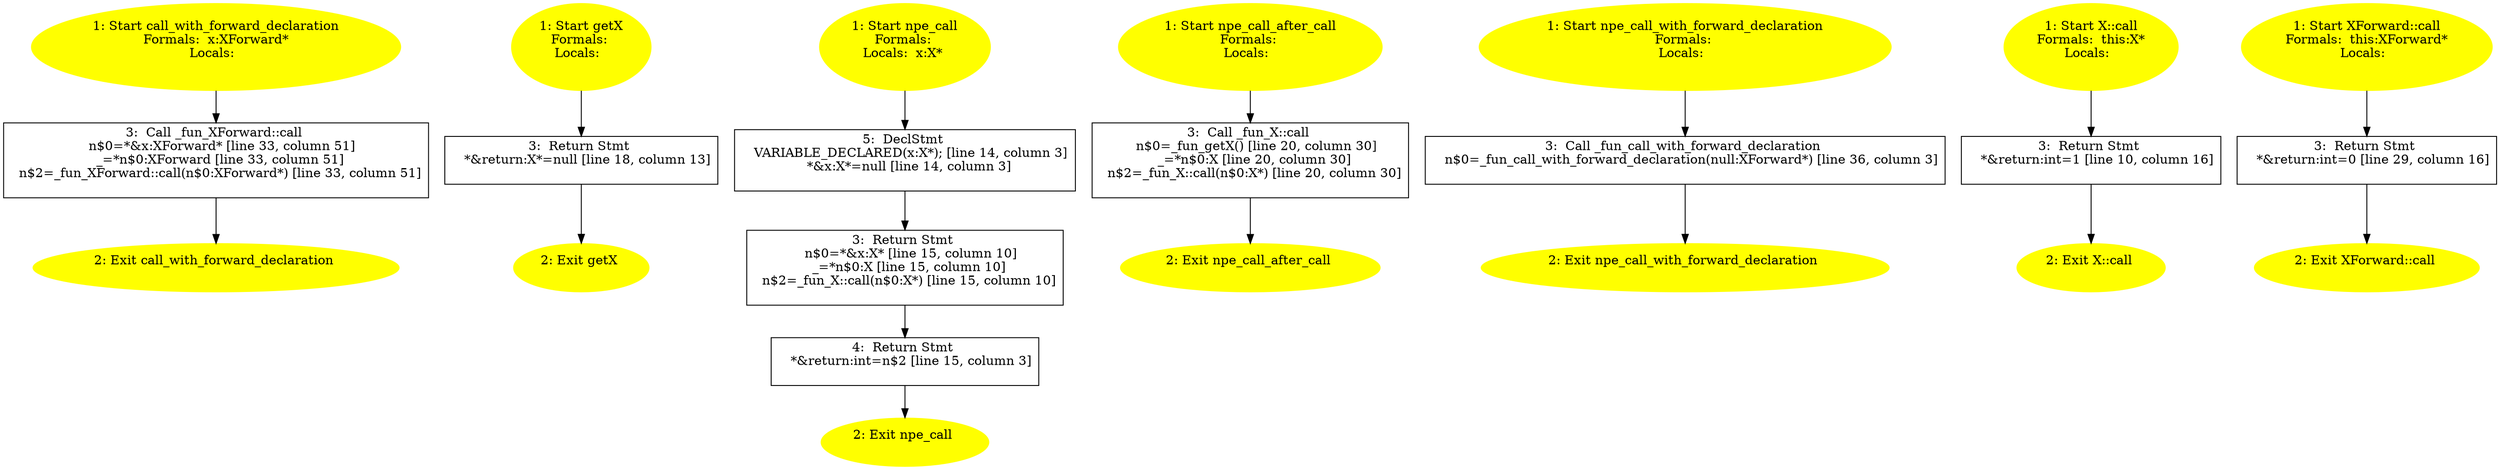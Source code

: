 /* @generated */
digraph cfg {
"call_with_forward_declaration(cla.c1f98de069e5c709_1" [label="1: Start call_with_forward_declaration\nFormals:  x:XForward*\nLocals:  \n  " color=yellow style=filled]
	

	 "call_with_forward_declaration(cla.c1f98de069e5c709_1" -> "call_with_forward_declaration(cla.c1f98de069e5c709_3" ;
"call_with_forward_declaration(cla.c1f98de069e5c709_2" [label="2: Exit call_with_forward_declaration \n  " color=yellow style=filled]
	

"call_with_forward_declaration(cla.c1f98de069e5c709_3" [label="3:  Call _fun_XForward::call \n   n$0=*&x:XForward* [line 33, column 51]\n  _=*n$0:XForward [line 33, column 51]\n  n$2=_fun_XForward::call(n$0:XForward*) [line 33, column 51]\n " shape="box"]
	

	 "call_with_forward_declaration(cla.c1f98de069e5c709_3" -> "call_with_forward_declaration(cla.c1f98de069e5c709_2" ;
"getX#13708790503777666214.a992c0752db0283a_1" [label="1: Start getX\nFormals: \nLocals:  \n  " color=yellow style=filled]
	

	 "getX#13708790503777666214.a992c0752db0283a_1" -> "getX#13708790503777666214.a992c0752db0283a_3" ;
"getX#13708790503777666214.a992c0752db0283a_2" [label="2: Exit getX \n  " color=yellow style=filled]
	

"getX#13708790503777666214.a992c0752db0283a_3" [label="3:  Return Stmt \n   *&return:X*=null [line 18, column 13]\n " shape="box"]
	

	 "getX#13708790503777666214.a992c0752db0283a_3" -> "getX#13708790503777666214.a992c0752db0283a_2" ;
"npe_call#13153501568930109452.8b51ea84ce0a6732_1" [label="1: Start npe_call\nFormals: \nLocals:  x:X* \n  " color=yellow style=filled]
	

	 "npe_call#13153501568930109452.8b51ea84ce0a6732_1" -> "npe_call#13153501568930109452.8b51ea84ce0a6732_5" ;
"npe_call#13153501568930109452.8b51ea84ce0a6732_2" [label="2: Exit npe_call \n  " color=yellow style=filled]
	

"npe_call#13153501568930109452.8b51ea84ce0a6732_3" [label="3:  Return Stmt \n   n$0=*&x:X* [line 15, column 10]\n  _=*n$0:X [line 15, column 10]\n  n$2=_fun_X::call(n$0:X*) [line 15, column 10]\n " shape="box"]
	

	 "npe_call#13153501568930109452.8b51ea84ce0a6732_3" -> "npe_call#13153501568930109452.8b51ea84ce0a6732_4" ;
"npe_call#13153501568930109452.8b51ea84ce0a6732_4" [label="4:  Return Stmt \n   *&return:int=n$2 [line 15, column 3]\n " shape="box"]
	

	 "npe_call#13153501568930109452.8b51ea84ce0a6732_4" -> "npe_call#13153501568930109452.8b51ea84ce0a6732_2" ;
"npe_call#13153501568930109452.8b51ea84ce0a6732_5" [label="5:  DeclStmt \n   VARIABLE_DECLARED(x:X*); [line 14, column 3]\n  *&x:X*=null [line 14, column 3]\n " shape="box"]
	

	 "npe_call#13153501568930109452.8b51ea84ce0a6732_5" -> "npe_call#13153501568930109452.8b51ea84ce0a6732_3" ;
"npe_call_after_call#8140813350794.fd3a6d06275def8a_1" [label="1: Start npe_call_after_call\nFormals: \nLocals:  \n  " color=yellow style=filled]
	

	 "npe_call_after_call#8140813350794.fd3a6d06275def8a_1" -> "npe_call_after_call#8140813350794.fd3a6d06275def8a_3" ;
"npe_call_after_call#8140813350794.fd3a6d06275def8a_2" [label="2: Exit npe_call_after_call \n  " color=yellow style=filled]
	

"npe_call_after_call#8140813350794.fd3a6d06275def8a_3" [label="3:  Call _fun_X::call \n   n$0=_fun_getX() [line 20, column 30]\n  _=*n$0:X [line 20, column 30]\n  n$2=_fun_X::call(n$0:X*) [line 20, column 30]\n " shape="box"]
	

	 "npe_call_after_call#8140813350794.fd3a6d06275def8a_3" -> "npe_call_after_call#8140813350794.fd3a6d06275def8a_2" ;
"npe_call_with_forward_declaration.5e902eb9a8f96f74_1" [label="1: Start npe_call_with_forward_declaration\nFormals: \nLocals:  \n  " color=yellow style=filled]
	

	 "npe_call_with_forward_declaration.5e902eb9a8f96f74_1" -> "npe_call_with_forward_declaration.5e902eb9a8f96f74_3" ;
"npe_call_with_forward_declaration.5e902eb9a8f96f74_2" [label="2: Exit npe_call_with_forward_declaration \n  " color=yellow style=filled]
	

"npe_call_with_forward_declaration.5e902eb9a8f96f74_3" [label="3:  Call _fun_call_with_forward_declaration \n   n$0=_fun_call_with_forward_declaration(null:XForward*) [line 36, column 3]\n " shape="box"]
	

	 "npe_call_with_forward_declaration.5e902eb9a8f96f74_3" -> "npe_call_with_forward_declaration.5e902eb9a8f96f74_2" ;
"call#X#(5770224879682844394).d055b894c8e89eaf_1" [label="1: Start X::call\nFormals:  this:X*\nLocals:  \n  " color=yellow style=filled]
	

	 "call#X#(5770224879682844394).d055b894c8e89eaf_1" -> "call#X#(5770224879682844394).d055b894c8e89eaf_3" ;
"call#X#(5770224879682844394).d055b894c8e89eaf_2" [label="2: Exit X::call \n  " color=yellow style=filled]
	

"call#X#(5770224879682844394).d055b894c8e89eaf_3" [label="3:  Return Stmt \n   *&return:int=1 [line 10, column 16]\n " shape="box"]
	

	 "call#X#(5770224879682844394).d055b894c8e89eaf_3" -> "call#X#(5770224879682844394).d055b894c8e89eaf_2" ;
"call#XForward#(127045231416810649.3ad3a0c1410d3c3e_1" [label="1: Start XForward::call\nFormals:  this:XForward*\nLocals:  \n  " color=yellow style=filled]
	

	 "call#XForward#(127045231416810649.3ad3a0c1410d3c3e_1" -> "call#XForward#(127045231416810649.3ad3a0c1410d3c3e_3" ;
"call#XForward#(127045231416810649.3ad3a0c1410d3c3e_2" [label="2: Exit XForward::call \n  " color=yellow style=filled]
	

"call#XForward#(127045231416810649.3ad3a0c1410d3c3e_3" [label="3:  Return Stmt \n   *&return:int=0 [line 29, column 16]\n " shape="box"]
	

	 "call#XForward#(127045231416810649.3ad3a0c1410d3c3e_3" -> "call#XForward#(127045231416810649.3ad3a0c1410d3c3e_2" ;
}
